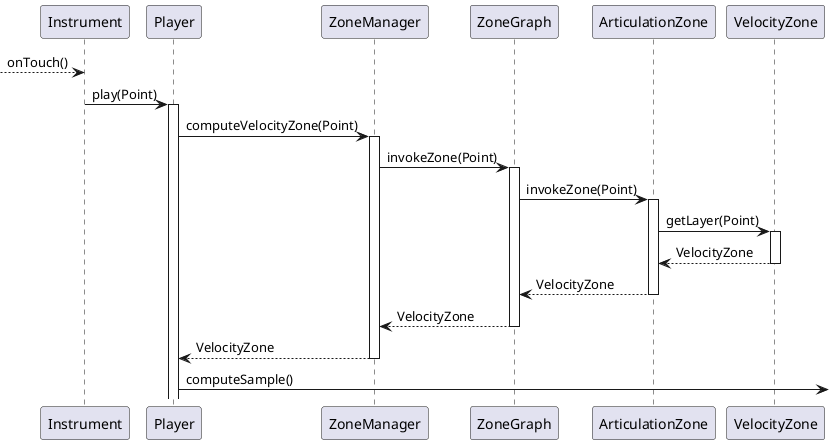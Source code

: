 @startuml
-->Instrument: onTouch()

Instrument->Player++: play(Point)
Player->ZoneManager++: computeVelocityZone(Point)
ZoneManager->ZoneGraph++: invokeZone(Point)
ZoneGraph->ArticulationZone++: invokeZone(Point)
ArticulationZone->VelocityZone++: getLayer(Point)
return VelocityZone
return VelocityZone
return VelocityZone
return VelocityZone
Player->: computeSample()
@enduml